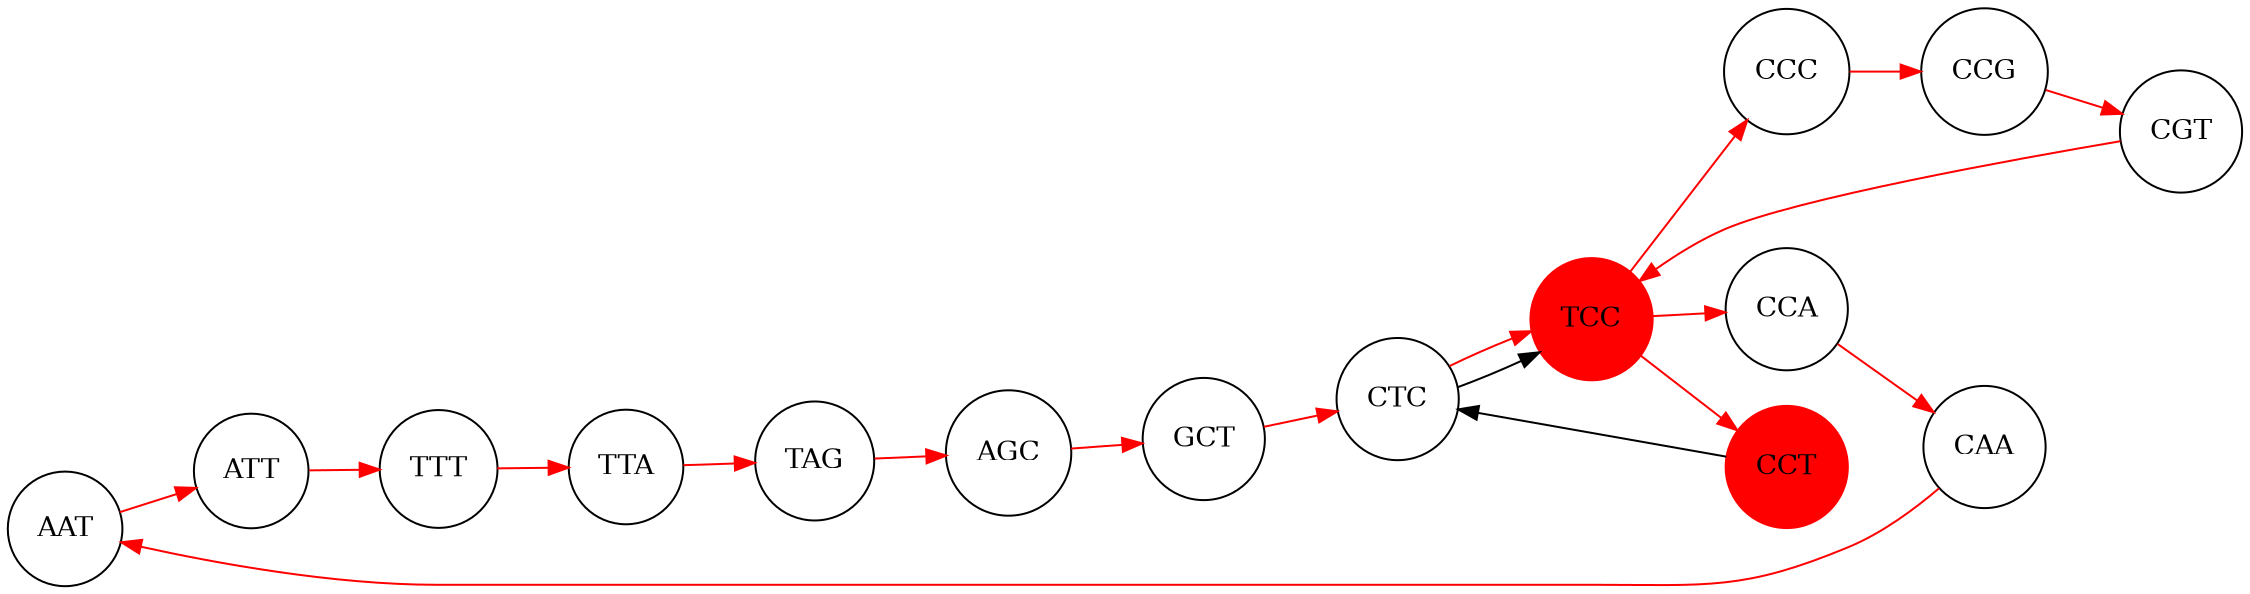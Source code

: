 digraph {
	constraint=false rankdir=LR size=15
	node [shape=circle]
	AAT
	AGC
	ATT
	CAA
	CCA
	CCC
	CCG
	CCT [color=red style=filled]
	CGT
	CTC
	GCT
	TAG
	TCC [color=red style=filled]
	TTA
	TTT
	CCT -> CTC
	CTC -> TCC
	edge [color=red]
	TCC -> CCC
	TCC -> CCA
	TCC -> CCT
	CCC -> CCG
	CCG -> CGT
	CGT -> TCC
	CCA -> CAA
	CAA -> AAT
	AAT -> ATT
	ATT -> TTT
	TTT -> TTA
	TTA -> TAG
	TAG -> AGC
	AGC -> GCT
	GCT -> CTC
	CTC -> TCC
}
